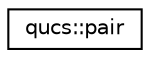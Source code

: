 digraph G
{
  edge [fontname="Helvetica",fontsize="10",labelfontname="Helvetica",labelfontsize="10"];
  node [fontname="Helvetica",fontsize="10",shape=record];
  rankdir="LR";
  Node1 [label="qucs::pair",height=0.2,width=0.4,color="black", fillcolor="white", style="filled",URL="$classqucs_1_1pair.html"];
}
